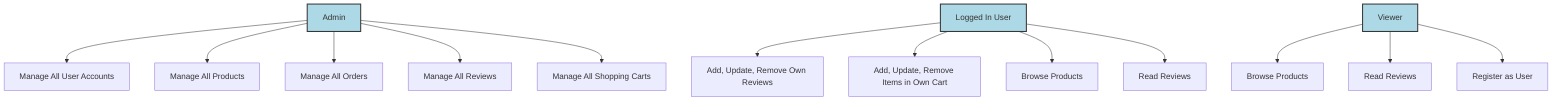 graph TD;

Admin["Admin"]
LoggedInUser["Logged In User"]
Viewer["Viewer"]

Admin --> UC1["Manage All User Accounts"]
Admin --> UC2["Manage All Products"]
Admin --> UC3["Manage All Orders"]
Admin --> UC4["Manage All Reviews"]
Admin --> UC5["Manage All Shopping Carts"]

LoggedInUser --> UC6["Add, Update, Remove Own Reviews"]
LoggedInUser --> UC7["Add, Update, Remove Items in Own Cart"]
LoggedInUser --> UC8["Browse Products"]
LoggedInUser --> UC9["Read Reviews"]

Viewer --> UC10["Browse Products"]
Viewer --> UC11["Read Reviews"]
Viewer --> UC12["Register as User"]

classDef actor fill:#ADD8E6,stroke:#333,stroke-width:2px;
class Admin,LoggedInUser,Viewer actor;